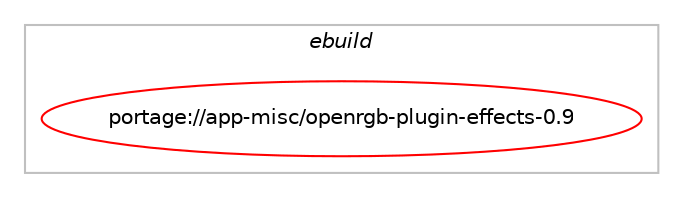 digraph prolog {

# *************
# Graph options
# *************

newrank=true;
concentrate=true;
compound=true;
graph [rankdir=LR,fontname=Helvetica,fontsize=10,ranksep=1.5];#, ranksep=2.5, nodesep=0.2];
edge  [arrowhead=vee];
node  [fontname=Helvetica,fontsize=10];

# **********
# The ebuild
# **********

subgraph cluster_leftcol {
color=gray;
label=<<i>ebuild</i>>;
id [label="portage://app-misc/openrgb-plugin-effects-0.9", color=red, width=4, href="../app-misc/openrgb-plugin-effects-0.9.svg"];
}

# ****************
# The dependencies
# ****************

subgraph cluster_midcol {
color=gray;
label=<<i>dependencies</i>>;
subgraph cluster_compile {
fillcolor="#eeeeee";
style=filled;
label=<<i>compile</i>>;
# *** BEGIN UNKNOWN DEPENDENCY TYPE (TODO) ***
# id -> equal(package_dependency(portage://app-misc/openrgb-plugin-effects-0.9,install,no,app-misc,openrgb,greaterequal,[0.9,,,0.9],any_same_slot,[]))
# *** END UNKNOWN DEPENDENCY TYPE (TODO) ***

# *** BEGIN UNKNOWN DEPENDENCY TYPE (TODO) ***
# id -> equal(package_dependency(portage://app-misc/openrgb-plugin-effects-0.9,install,no,dev-cpp,nlohmann_json,none,[,,],[],[]))
# *** END UNKNOWN DEPENDENCY TYPE (TODO) ***

# *** BEGIN UNKNOWN DEPENDENCY TYPE (TODO) ***
# id -> equal(package_dependency(portage://app-misc/openrgb-plugin-effects-0.9,install,no,dev-qt,qtcore,none,[,,],[slot(5)],[]))
# *** END UNKNOWN DEPENDENCY TYPE (TODO) ***

# *** BEGIN UNKNOWN DEPENDENCY TYPE (TODO) ***
# id -> equal(package_dependency(portage://app-misc/openrgb-plugin-effects-0.9,install,no,dev-qt,qtgui,none,[,,],[slot(5)],[use(disable(gles2-only),none)]))
# *** END UNKNOWN DEPENDENCY TYPE (TODO) ***

# *** BEGIN UNKNOWN DEPENDENCY TYPE (TODO) ***
# id -> equal(package_dependency(portage://app-misc/openrgb-plugin-effects-0.9,install,no,dev-qt,qtwidgets,none,[,,],[slot(5)],[use(disable(gles2-only),none)]))
# *** END UNKNOWN DEPENDENCY TYPE (TODO) ***

# *** BEGIN UNKNOWN DEPENDENCY TYPE (TODO) ***
# id -> equal(package_dependency(portage://app-misc/openrgb-plugin-effects-0.9,install,no,media-libs,openal,none,[,,],[],[]))
# *** END UNKNOWN DEPENDENCY TYPE (TODO) ***

}
subgraph cluster_compileandrun {
fillcolor="#eeeeee";
style=filled;
label=<<i>compile and run</i>>;
}
subgraph cluster_run {
fillcolor="#eeeeee";
style=filled;
label=<<i>run</i>>;
# *** BEGIN UNKNOWN DEPENDENCY TYPE (TODO) ***
# id -> equal(package_dependency(portage://app-misc/openrgb-plugin-effects-0.9,run,no,app-misc,openrgb,greaterequal,[0.9,,,0.9],any_same_slot,[]))
# *** END UNKNOWN DEPENDENCY TYPE (TODO) ***

# *** BEGIN UNKNOWN DEPENDENCY TYPE (TODO) ***
# id -> equal(package_dependency(portage://app-misc/openrgb-plugin-effects-0.9,run,no,dev-qt,qtcore,none,[,,],[slot(5)],[]))
# *** END UNKNOWN DEPENDENCY TYPE (TODO) ***

# *** BEGIN UNKNOWN DEPENDENCY TYPE (TODO) ***
# id -> equal(package_dependency(portage://app-misc/openrgb-plugin-effects-0.9,run,no,dev-qt,qtgui,none,[,,],[slot(5)],[use(disable(gles2-only),none)]))
# *** END UNKNOWN DEPENDENCY TYPE (TODO) ***

# *** BEGIN UNKNOWN DEPENDENCY TYPE (TODO) ***
# id -> equal(package_dependency(portage://app-misc/openrgb-plugin-effects-0.9,run,no,dev-qt,qtwidgets,none,[,,],[slot(5)],[use(disable(gles2-only),none)]))
# *** END UNKNOWN DEPENDENCY TYPE (TODO) ***

# *** BEGIN UNKNOWN DEPENDENCY TYPE (TODO) ***
# id -> equal(package_dependency(portage://app-misc/openrgb-plugin-effects-0.9,run,no,media-libs,openal,none,[,,],[],[]))
# *** END UNKNOWN DEPENDENCY TYPE (TODO) ***

}
}

# **************
# The candidates
# **************

subgraph cluster_choices {
rank=same;
color=gray;
label=<<i>candidates</i>>;

}

}

